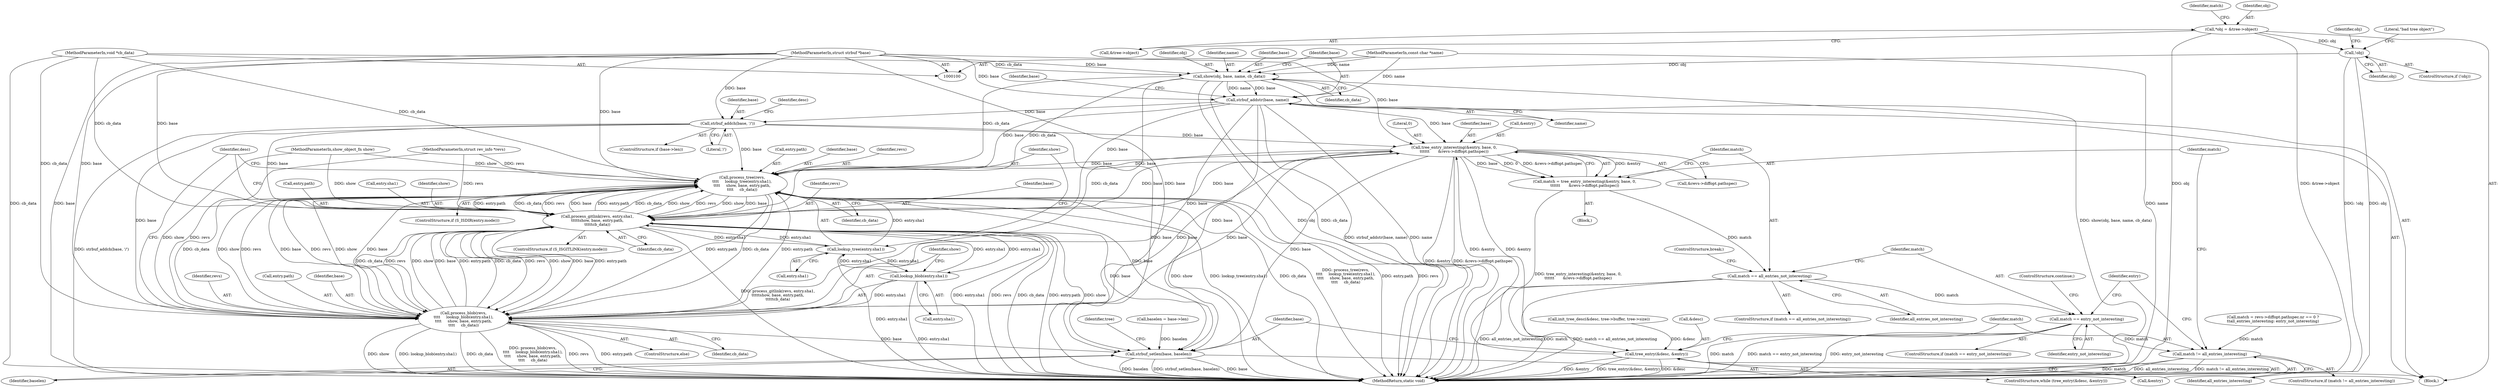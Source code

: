 digraph "0_git_de1e67d0703894cb6ea782e36abb63976ab07e60_4@pointer" {
"1000184" [label="(Call,show(obj, base, name, cb_data))"];
"1000145" [label="(Call,!obj)"];
"1000109" [label="(Call,*obj = &tree->object)"];
"1000104" [label="(MethodParameterIn,struct strbuf *base)"];
"1000105" [label="(MethodParameterIn,const char *name)"];
"1000106" [label="(MethodParameterIn,void *cb_data)"];
"1000189" [label="(Call,strbuf_addstr(base, name))"];
"1000196" [label="(Call,strbuf_addch(base, '/'))"];
"1000222" [label="(Call,tree_entry_interesting(&entry, base, 0,\n\t\t\t\t\t\t       &revs->diffopt.pathspec))"];
"1000209" [label="(Call,tree_entry(&desc, &entry))"];
"1000220" [label="(Call,match = tree_entry_interesting(&entry, base, 0,\n\t\t\t\t\t\t       &revs->diffopt.pathspec))"];
"1000234" [label="(Call,match == all_entries_not_interesting)"];
"1000239" [label="(Call,match == entry_not_interesting)"];
"1000216" [label="(Call,match != all_entries_interesting)"];
"1000248" [label="(Call,process_tree(revs,\n\t\t\t\t     lookup_tree(entry.sha1),\n\t\t\t\t     show, base, entry.path,\n\t\t\t\t     cb_data))"];
"1000266" [label="(Call,process_gitlink(revs, entry.sha1,\n\t\t\t\t\tshow, base, entry.path,\n\t\t\t\t\tcb_data))"];
"1000250" [label="(Call,lookup_tree(entry.sha1))"];
"1000280" [label="(Call,lookup_blob(entry.sha1))"];
"1000278" [label="(Call,process_blob(revs,\n\t\t\t\t     lookup_blob(entry.sha1),\n\t\t\t\t     show, base, entry.path,\n\t\t\t\t     cb_data))"];
"1000290" [label="(Call,strbuf_setlen(base, baselen))"];
"1000241" [label="(Identifier,entry_not_interesting)"];
"1000250" [label="(Call,lookup_tree(entry.sha1))"];
"1000267" [label="(Identifier,revs)"];
"1000185" [label="(Identifier,obj)"];
"1000226" [label="(Literal,0)"];
"1000236" [label="(Identifier,all_entries_not_interesting)"];
"1000107" [label="(Block,)"];
"1000290" [label="(Call,strbuf_setlen(base, baselen))"];
"1000109" [label="(Call,*obj = &tree->object)"];
"1000239" [label="(Call,match == entry_not_interesting)"];
"1000292" [label="(Identifier,baselen)"];
"1000144" [label="(ControlStructure,if (!obj))"];
"1000220" [label="(Call,match = tree_entry_interesting(&entry, base, 0,\n\t\t\t\t\t\t       &revs->diffopt.pathspec))"];
"1000152" [label="(Identifier,obj)"];
"1000240" [label="(Identifier,match)"];
"1000218" [label="(Identifier,all_entries_interesting)"];
"1000194" [label="(Identifier,base)"];
"1000234" [label="(Call,match == all_entries_not_interesting)"];
"1000189" [label="(Call,strbuf_addstr(base, name))"];
"1000233" [label="(ControlStructure,if (match == all_entries_not_interesting))"];
"1000238" [label="(ControlStructure,if (match == entry_not_interesting))"];
"1000227" [label="(Call,&revs->diffopt.pathspec)"];
"1000187" [label="(Identifier,name)"];
"1000242" [label="(ControlStructure,continue;)"];
"1000119" [label="(Identifier,match)"];
"1000237" [label="(ControlStructure,break;)"];
"1000211" [label="(Identifier,desc)"];
"1000279" [label="(Identifier,revs)"];
"1000255" [label="(Identifier,base)"];
"1000201" [label="(Identifier,desc)"];
"1000146" [label="(Identifier,obj)"];
"1000243" [label="(ControlStructure,if (S_ISDIR(entry.mode)))"];
"1000295" [label="(MethodReturn,static void)"];
"1000217" [label="(Identifier,match)"];
"1000221" [label="(Identifier,match)"];
"1000272" [label="(Identifier,base)"];
"1000209" [label="(Call,tree_entry(&desc, &entry))"];
"1000111" [label="(Call,&tree->object)"];
"1000118" [label="(Call,match = revs->diffopt.pathspec.nr == 0 ?\n\t\tall_entries_interesting: entry_not_interesting)"];
"1000291" [label="(Identifier,base)"];
"1000145" [label="(Call,!obj)"];
"1000216" [label="(Call,match != all_entries_interesting)"];
"1000225" [label="(Identifier,base)"];
"1000103" [label="(MethodParameterIn,show_object_fn show)"];
"1000148" [label="(Literal,\"bad tree object\")"];
"1000248" [label="(Call,process_tree(revs,\n\t\t\t\t     lookup_tree(entry.sha1),\n\t\t\t\t     show, base, entry.path,\n\t\t\t\t     cb_data))"];
"1000199" [label="(Call,init_tree_desc(&desc, tree->buffer, tree->size))"];
"1000261" [label="(ControlStructure,if (S_ISGITLINK(entry.mode)))"];
"1000254" [label="(Identifier,show)"];
"1000284" [label="(Identifier,show)"];
"1000110" [label="(Identifier,obj)"];
"1000210" [label="(Call,&desc)"];
"1000286" [label="(Call,entry.path)"];
"1000246" [label="(Identifier,entry)"];
"1000273" [label="(Call,entry.path)"];
"1000192" [label="(ControlStructure,if (base->len))"];
"1000276" [label="(Identifier,cb_data)"];
"1000268" [label="(Call,entry.sha1)"];
"1000223" [label="(Call,&entry)"];
"1000186" [label="(Identifier,base)"];
"1000191" [label="(Identifier,name)"];
"1000101" [label="(MethodParameterIn,struct rev_info *revs)"];
"1000294" [label="(Identifier,tree)"];
"1000190" [label="(Identifier,base)"];
"1000266" [label="(Call,process_gitlink(revs, entry.sha1,\n\t\t\t\t\tshow, base, entry.path,\n\t\t\t\t\tcb_data))"];
"1000212" [label="(Call,&entry)"];
"1000235" [label="(Identifier,match)"];
"1000196" [label="(Call,strbuf_addch(base, '/'))"];
"1000259" [label="(Identifier,cb_data)"];
"1000277" [label="(ControlStructure,else)"];
"1000281" [label="(Call,entry.sha1)"];
"1000280" [label="(Call,lookup_blob(entry.sha1))"];
"1000198" [label="(Literal,'/')"];
"1000215" [label="(ControlStructure,if (match != all_entries_interesting))"];
"1000289" [label="(Identifier,cb_data)"];
"1000104" [label="(MethodParameterIn,struct strbuf *base)"];
"1000219" [label="(Block,)"];
"1000249" [label="(Identifier,revs)"];
"1000278" [label="(Call,process_blob(revs,\n\t\t\t\t     lookup_blob(entry.sha1),\n\t\t\t\t     show, base, entry.path,\n\t\t\t\t     cb_data))"];
"1000197" [label="(Identifier,base)"];
"1000184" [label="(Call,show(obj, base, name, cb_data))"];
"1000222" [label="(Call,tree_entry_interesting(&entry, base, 0,\n\t\t\t\t\t\t       &revs->diffopt.pathspec))"];
"1000188" [label="(Identifier,cb_data)"];
"1000106" [label="(MethodParameterIn,void *cb_data)"];
"1000208" [label="(ControlStructure,while (tree_entry(&desc, &entry)))"];
"1000256" [label="(Call,entry.path)"];
"1000285" [label="(Identifier,base)"];
"1000133" [label="(Call,baselen = base->len)"];
"1000105" [label="(MethodParameterIn,const char *name)"];
"1000251" [label="(Call,entry.sha1)"];
"1000271" [label="(Identifier,show)"];
"1000184" -> "1000107"  [label="AST: "];
"1000184" -> "1000188"  [label="CFG: "];
"1000185" -> "1000184"  [label="AST: "];
"1000186" -> "1000184"  [label="AST: "];
"1000187" -> "1000184"  [label="AST: "];
"1000188" -> "1000184"  [label="AST: "];
"1000190" -> "1000184"  [label="CFG: "];
"1000184" -> "1000295"  [label="DDG: obj"];
"1000184" -> "1000295"  [label="DDG: cb_data"];
"1000184" -> "1000295"  [label="DDG: show(obj, base, name, cb_data)"];
"1000145" -> "1000184"  [label="DDG: obj"];
"1000104" -> "1000184"  [label="DDG: base"];
"1000105" -> "1000184"  [label="DDG: name"];
"1000106" -> "1000184"  [label="DDG: cb_data"];
"1000184" -> "1000189"  [label="DDG: base"];
"1000184" -> "1000189"  [label="DDG: name"];
"1000184" -> "1000248"  [label="DDG: cb_data"];
"1000184" -> "1000266"  [label="DDG: cb_data"];
"1000184" -> "1000278"  [label="DDG: cb_data"];
"1000145" -> "1000144"  [label="AST: "];
"1000145" -> "1000146"  [label="CFG: "];
"1000146" -> "1000145"  [label="AST: "];
"1000148" -> "1000145"  [label="CFG: "];
"1000152" -> "1000145"  [label="CFG: "];
"1000145" -> "1000295"  [label="DDG: !obj"];
"1000145" -> "1000295"  [label="DDG: obj"];
"1000109" -> "1000145"  [label="DDG: obj"];
"1000109" -> "1000107"  [label="AST: "];
"1000109" -> "1000111"  [label="CFG: "];
"1000110" -> "1000109"  [label="AST: "];
"1000111" -> "1000109"  [label="AST: "];
"1000119" -> "1000109"  [label="CFG: "];
"1000109" -> "1000295"  [label="DDG: obj"];
"1000109" -> "1000295"  [label="DDG: &tree->object"];
"1000104" -> "1000100"  [label="AST: "];
"1000104" -> "1000295"  [label="DDG: base"];
"1000104" -> "1000189"  [label="DDG: base"];
"1000104" -> "1000196"  [label="DDG: base"];
"1000104" -> "1000222"  [label="DDG: base"];
"1000104" -> "1000248"  [label="DDG: base"];
"1000104" -> "1000266"  [label="DDG: base"];
"1000104" -> "1000278"  [label="DDG: base"];
"1000104" -> "1000290"  [label="DDG: base"];
"1000105" -> "1000100"  [label="AST: "];
"1000105" -> "1000295"  [label="DDG: name"];
"1000105" -> "1000189"  [label="DDG: name"];
"1000106" -> "1000100"  [label="AST: "];
"1000106" -> "1000295"  [label="DDG: cb_data"];
"1000106" -> "1000248"  [label="DDG: cb_data"];
"1000106" -> "1000266"  [label="DDG: cb_data"];
"1000106" -> "1000278"  [label="DDG: cb_data"];
"1000189" -> "1000107"  [label="AST: "];
"1000189" -> "1000191"  [label="CFG: "];
"1000190" -> "1000189"  [label="AST: "];
"1000191" -> "1000189"  [label="AST: "];
"1000194" -> "1000189"  [label="CFG: "];
"1000189" -> "1000295"  [label="DDG: strbuf_addstr(base, name)"];
"1000189" -> "1000295"  [label="DDG: name"];
"1000189" -> "1000196"  [label="DDG: base"];
"1000189" -> "1000222"  [label="DDG: base"];
"1000189" -> "1000248"  [label="DDG: base"];
"1000189" -> "1000266"  [label="DDG: base"];
"1000189" -> "1000278"  [label="DDG: base"];
"1000189" -> "1000290"  [label="DDG: base"];
"1000196" -> "1000192"  [label="AST: "];
"1000196" -> "1000198"  [label="CFG: "];
"1000197" -> "1000196"  [label="AST: "];
"1000198" -> "1000196"  [label="AST: "];
"1000201" -> "1000196"  [label="CFG: "];
"1000196" -> "1000295"  [label="DDG: strbuf_addch(base, '/')"];
"1000196" -> "1000222"  [label="DDG: base"];
"1000196" -> "1000248"  [label="DDG: base"];
"1000196" -> "1000266"  [label="DDG: base"];
"1000196" -> "1000278"  [label="DDG: base"];
"1000196" -> "1000290"  [label="DDG: base"];
"1000222" -> "1000220"  [label="AST: "];
"1000222" -> "1000227"  [label="CFG: "];
"1000223" -> "1000222"  [label="AST: "];
"1000225" -> "1000222"  [label="AST: "];
"1000226" -> "1000222"  [label="AST: "];
"1000227" -> "1000222"  [label="AST: "];
"1000220" -> "1000222"  [label="CFG: "];
"1000222" -> "1000295"  [label="DDG: &revs->diffopt.pathspec"];
"1000222" -> "1000295"  [label="DDG: &entry"];
"1000222" -> "1000209"  [label="DDG: &entry"];
"1000222" -> "1000220"  [label="DDG: &entry"];
"1000222" -> "1000220"  [label="DDG: base"];
"1000222" -> "1000220"  [label="DDG: 0"];
"1000222" -> "1000220"  [label="DDG: &revs->diffopt.pathspec"];
"1000209" -> "1000222"  [label="DDG: &entry"];
"1000278" -> "1000222"  [label="DDG: base"];
"1000266" -> "1000222"  [label="DDG: base"];
"1000248" -> "1000222"  [label="DDG: base"];
"1000222" -> "1000248"  [label="DDG: base"];
"1000222" -> "1000266"  [label="DDG: base"];
"1000222" -> "1000278"  [label="DDG: base"];
"1000222" -> "1000290"  [label="DDG: base"];
"1000209" -> "1000208"  [label="AST: "];
"1000209" -> "1000212"  [label="CFG: "];
"1000210" -> "1000209"  [label="AST: "];
"1000212" -> "1000209"  [label="AST: "];
"1000217" -> "1000209"  [label="CFG: "];
"1000291" -> "1000209"  [label="CFG: "];
"1000209" -> "1000295"  [label="DDG: tree_entry(&desc, &entry)"];
"1000209" -> "1000295"  [label="DDG: &desc"];
"1000209" -> "1000295"  [label="DDG: &entry"];
"1000199" -> "1000209"  [label="DDG: &desc"];
"1000220" -> "1000219"  [label="AST: "];
"1000221" -> "1000220"  [label="AST: "];
"1000235" -> "1000220"  [label="CFG: "];
"1000220" -> "1000295"  [label="DDG: tree_entry_interesting(&entry, base, 0,\n\t\t\t\t\t\t       &revs->diffopt.pathspec)"];
"1000220" -> "1000234"  [label="DDG: match"];
"1000234" -> "1000233"  [label="AST: "];
"1000234" -> "1000236"  [label="CFG: "];
"1000235" -> "1000234"  [label="AST: "];
"1000236" -> "1000234"  [label="AST: "];
"1000237" -> "1000234"  [label="CFG: "];
"1000240" -> "1000234"  [label="CFG: "];
"1000234" -> "1000295"  [label="DDG: all_entries_not_interesting"];
"1000234" -> "1000295"  [label="DDG: match"];
"1000234" -> "1000295"  [label="DDG: match == all_entries_not_interesting"];
"1000234" -> "1000239"  [label="DDG: match"];
"1000239" -> "1000238"  [label="AST: "];
"1000239" -> "1000241"  [label="CFG: "];
"1000240" -> "1000239"  [label="AST: "];
"1000241" -> "1000239"  [label="AST: "];
"1000242" -> "1000239"  [label="CFG: "];
"1000246" -> "1000239"  [label="CFG: "];
"1000239" -> "1000295"  [label="DDG: match == entry_not_interesting"];
"1000239" -> "1000295"  [label="DDG: match"];
"1000239" -> "1000295"  [label="DDG: entry_not_interesting"];
"1000239" -> "1000216"  [label="DDG: match"];
"1000216" -> "1000215"  [label="AST: "];
"1000216" -> "1000218"  [label="CFG: "];
"1000217" -> "1000216"  [label="AST: "];
"1000218" -> "1000216"  [label="AST: "];
"1000221" -> "1000216"  [label="CFG: "];
"1000246" -> "1000216"  [label="CFG: "];
"1000216" -> "1000295"  [label="DDG: match != all_entries_interesting"];
"1000216" -> "1000295"  [label="DDG: match"];
"1000216" -> "1000295"  [label="DDG: all_entries_interesting"];
"1000118" -> "1000216"  [label="DDG: match"];
"1000248" -> "1000243"  [label="AST: "];
"1000248" -> "1000259"  [label="CFG: "];
"1000249" -> "1000248"  [label="AST: "];
"1000250" -> "1000248"  [label="AST: "];
"1000254" -> "1000248"  [label="AST: "];
"1000255" -> "1000248"  [label="AST: "];
"1000256" -> "1000248"  [label="AST: "];
"1000259" -> "1000248"  [label="AST: "];
"1000211" -> "1000248"  [label="CFG: "];
"1000248" -> "1000295"  [label="DDG: cb_data"];
"1000248" -> "1000295"  [label="DDG: process_tree(revs,\n\t\t\t\t     lookup_tree(entry.sha1),\n\t\t\t\t     show, base, entry.path,\n\t\t\t\t     cb_data)"];
"1000248" -> "1000295"  [label="DDG: show"];
"1000248" -> "1000295"  [label="DDG: lookup_tree(entry.sha1)"];
"1000248" -> "1000295"  [label="DDG: entry.path"];
"1000248" -> "1000295"  [label="DDG: revs"];
"1000266" -> "1000248"  [label="DDG: revs"];
"1000266" -> "1000248"  [label="DDG: base"];
"1000266" -> "1000248"  [label="DDG: entry.path"];
"1000266" -> "1000248"  [label="DDG: cb_data"];
"1000266" -> "1000248"  [label="DDG: show"];
"1000278" -> "1000248"  [label="DDG: revs"];
"1000278" -> "1000248"  [label="DDG: base"];
"1000278" -> "1000248"  [label="DDG: entry.path"];
"1000278" -> "1000248"  [label="DDG: cb_data"];
"1000278" -> "1000248"  [label="DDG: show"];
"1000101" -> "1000248"  [label="DDG: revs"];
"1000103" -> "1000248"  [label="DDG: show"];
"1000250" -> "1000248"  [label="DDG: entry.sha1"];
"1000248" -> "1000266"  [label="DDG: revs"];
"1000248" -> "1000266"  [label="DDG: show"];
"1000248" -> "1000266"  [label="DDG: base"];
"1000248" -> "1000266"  [label="DDG: entry.path"];
"1000248" -> "1000266"  [label="DDG: cb_data"];
"1000248" -> "1000278"  [label="DDG: revs"];
"1000248" -> "1000278"  [label="DDG: show"];
"1000248" -> "1000278"  [label="DDG: base"];
"1000248" -> "1000278"  [label="DDG: entry.path"];
"1000248" -> "1000278"  [label="DDG: cb_data"];
"1000248" -> "1000290"  [label="DDG: base"];
"1000266" -> "1000261"  [label="AST: "];
"1000266" -> "1000276"  [label="CFG: "];
"1000267" -> "1000266"  [label="AST: "];
"1000268" -> "1000266"  [label="AST: "];
"1000271" -> "1000266"  [label="AST: "];
"1000272" -> "1000266"  [label="AST: "];
"1000273" -> "1000266"  [label="AST: "];
"1000276" -> "1000266"  [label="AST: "];
"1000211" -> "1000266"  [label="CFG: "];
"1000266" -> "1000295"  [label="DDG: process_gitlink(revs, entry.sha1,\n\t\t\t\t\tshow, base, entry.path,\n\t\t\t\t\tcb_data)"];
"1000266" -> "1000295"  [label="DDG: entry.sha1"];
"1000266" -> "1000295"  [label="DDG: revs"];
"1000266" -> "1000295"  [label="DDG: cb_data"];
"1000266" -> "1000295"  [label="DDG: entry.path"];
"1000266" -> "1000295"  [label="DDG: show"];
"1000266" -> "1000250"  [label="DDG: entry.sha1"];
"1000278" -> "1000266"  [label="DDG: revs"];
"1000278" -> "1000266"  [label="DDG: show"];
"1000278" -> "1000266"  [label="DDG: base"];
"1000278" -> "1000266"  [label="DDG: entry.path"];
"1000278" -> "1000266"  [label="DDG: cb_data"];
"1000101" -> "1000266"  [label="DDG: revs"];
"1000250" -> "1000266"  [label="DDG: entry.sha1"];
"1000280" -> "1000266"  [label="DDG: entry.sha1"];
"1000103" -> "1000266"  [label="DDG: show"];
"1000266" -> "1000278"  [label="DDG: revs"];
"1000266" -> "1000278"  [label="DDG: show"];
"1000266" -> "1000278"  [label="DDG: base"];
"1000266" -> "1000278"  [label="DDG: entry.path"];
"1000266" -> "1000278"  [label="DDG: cb_data"];
"1000266" -> "1000280"  [label="DDG: entry.sha1"];
"1000266" -> "1000290"  [label="DDG: base"];
"1000250" -> "1000251"  [label="CFG: "];
"1000251" -> "1000250"  [label="AST: "];
"1000254" -> "1000250"  [label="CFG: "];
"1000250" -> "1000295"  [label="DDG: entry.sha1"];
"1000280" -> "1000250"  [label="DDG: entry.sha1"];
"1000250" -> "1000280"  [label="DDG: entry.sha1"];
"1000280" -> "1000278"  [label="AST: "];
"1000280" -> "1000281"  [label="CFG: "];
"1000281" -> "1000280"  [label="AST: "];
"1000284" -> "1000280"  [label="CFG: "];
"1000280" -> "1000295"  [label="DDG: entry.sha1"];
"1000280" -> "1000278"  [label="DDG: entry.sha1"];
"1000278" -> "1000277"  [label="AST: "];
"1000278" -> "1000289"  [label="CFG: "];
"1000279" -> "1000278"  [label="AST: "];
"1000284" -> "1000278"  [label="AST: "];
"1000285" -> "1000278"  [label="AST: "];
"1000286" -> "1000278"  [label="AST: "];
"1000289" -> "1000278"  [label="AST: "];
"1000211" -> "1000278"  [label="CFG: "];
"1000278" -> "1000295"  [label="DDG: entry.path"];
"1000278" -> "1000295"  [label="DDG: show"];
"1000278" -> "1000295"  [label="DDG: lookup_blob(entry.sha1)"];
"1000278" -> "1000295"  [label="DDG: cb_data"];
"1000278" -> "1000295"  [label="DDG: process_blob(revs,\n\t\t\t\t     lookup_blob(entry.sha1),\n\t\t\t\t     show, base, entry.path,\n\t\t\t\t     cb_data)"];
"1000278" -> "1000295"  [label="DDG: revs"];
"1000101" -> "1000278"  [label="DDG: revs"];
"1000103" -> "1000278"  [label="DDG: show"];
"1000278" -> "1000290"  [label="DDG: base"];
"1000290" -> "1000107"  [label="AST: "];
"1000290" -> "1000292"  [label="CFG: "];
"1000291" -> "1000290"  [label="AST: "];
"1000292" -> "1000290"  [label="AST: "];
"1000294" -> "1000290"  [label="CFG: "];
"1000290" -> "1000295"  [label="DDG: base"];
"1000290" -> "1000295"  [label="DDG: baselen"];
"1000290" -> "1000295"  [label="DDG: strbuf_setlen(base, baselen)"];
"1000133" -> "1000290"  [label="DDG: baselen"];
}
